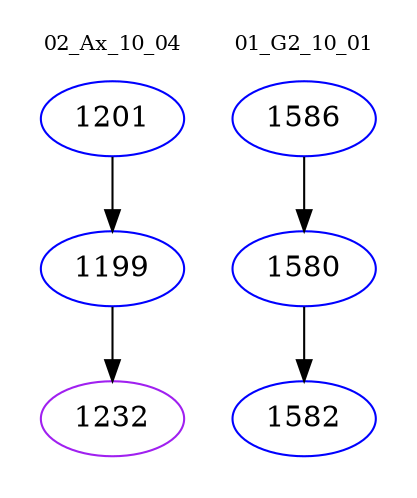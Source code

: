 digraph{
subgraph cluster_0 {
color = white
label = "02_Ax_10_04";
fontsize=10;
T0_1201 [label="1201", color="blue"]
T0_1201 -> T0_1199 [color="black"]
T0_1199 [label="1199", color="blue"]
T0_1199 -> T0_1232 [color="black"]
T0_1232 [label="1232", color="purple"]
}
subgraph cluster_1 {
color = white
label = "01_G2_10_01";
fontsize=10;
T1_1586 [label="1586", color="blue"]
T1_1586 -> T1_1580 [color="black"]
T1_1580 [label="1580", color="blue"]
T1_1580 -> T1_1582 [color="black"]
T1_1582 [label="1582", color="blue"]
}
}

